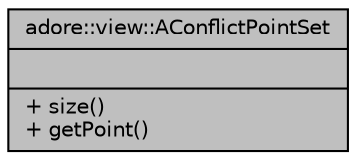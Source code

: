 digraph "adore::view::AConflictPointSet"
{
 // LATEX_PDF_SIZE
  edge [fontname="Helvetica",fontsize="10",labelfontname="Helvetica",labelfontsize="10"];
  node [fontname="Helvetica",fontsize="10",shape=record];
  Node1 [label="{adore::view::AConflictPointSet\n||+ size()\l+ getPoint()\l}",height=0.2,width=0.4,color="black", fillcolor="grey75", style="filled", fontcolor="black",tooltip=" "];
}
